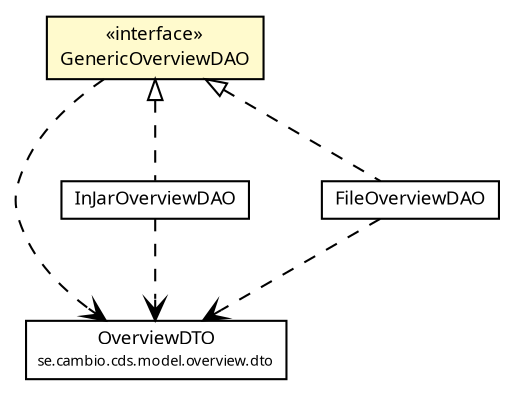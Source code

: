 #!/usr/local/bin/dot
#
# Class diagram 
# Generated by UMLGraph version R5_6 (http://www.umlgraph.org/)
#

digraph G {
	edge [fontname="Trebuchet MS",fontsize=10,labelfontname="Trebuchet MS",labelfontsize=10];
	node [fontname="Trebuchet MS",fontsize=10,shape=plaintext];
	nodesep=0.25;
	ranksep=0.5;
	// se.cambio.cds.model.overview.dto.OverviewDTO
	c217983 [label=<<table title="se.cambio.cds.model.overview.dto.OverviewDTO" border="0" cellborder="1" cellspacing="0" cellpadding="2" port="p" href="../dto/OverviewDTO.html">
		<tr><td><table border="0" cellspacing="0" cellpadding="1">
<tr><td align="center" balign="center"><font face="Trebuchet MS"> OverviewDTO </font></td></tr>
<tr><td align="center" balign="center"><font face="Trebuchet MS" point-size="7.0"> se.cambio.cds.model.overview.dto </font></td></tr>
		</table></td></tr>
		</table>>, URL="../dto/OverviewDTO.html", fontname="Trebuchet MS", fontcolor="black", fontsize=9.0];
	// se.cambio.cds.model.overview.dao.InJarOverviewDAO
	c218063 [label=<<table title="se.cambio.cds.model.overview.dao.InJarOverviewDAO" border="0" cellborder="1" cellspacing="0" cellpadding="2" port="p" href="./InJarOverviewDAO.html">
		<tr><td><table border="0" cellspacing="0" cellpadding="1">
<tr><td align="center" balign="center"><font face="Trebuchet MS"> InJarOverviewDAO </font></td></tr>
		</table></td></tr>
		</table>>, URL="./InJarOverviewDAO.html", fontname="Trebuchet MS", fontcolor="black", fontsize=9.0];
	// se.cambio.cds.model.overview.dao.GenericOverviewDAO
	c218065 [label=<<table title="se.cambio.cds.model.overview.dao.GenericOverviewDAO" border="0" cellborder="1" cellspacing="0" cellpadding="2" port="p" bgcolor="lemonChiffon" href="./GenericOverviewDAO.html">
		<tr><td><table border="0" cellspacing="0" cellpadding="1">
<tr><td align="center" balign="center"> &#171;interface&#187; </td></tr>
<tr><td align="center" balign="center"><font face="Trebuchet MS"> GenericOverviewDAO </font></td></tr>
		</table></td></tr>
		</table>>, URL="./GenericOverviewDAO.html", fontname="Trebuchet MS", fontcolor="black", fontsize=9.0];
	// se.cambio.cds.model.overview.dao.FileOverviewDAO
	c218066 [label=<<table title="se.cambio.cds.model.overview.dao.FileOverviewDAO" border="0" cellborder="1" cellspacing="0" cellpadding="2" port="p" href="./FileOverviewDAO.html">
		<tr><td><table border="0" cellspacing="0" cellpadding="1">
<tr><td align="center" balign="center"><font face="Trebuchet MS"> FileOverviewDAO </font></td></tr>
		</table></td></tr>
		</table>>, URL="./FileOverviewDAO.html", fontname="Trebuchet MS", fontcolor="black", fontsize=9.0];
	//se.cambio.cds.model.overview.dao.InJarOverviewDAO implements se.cambio.cds.model.overview.dao.GenericOverviewDAO
	c218065:p -> c218063:p [dir=back,arrowtail=empty,style=dashed];
	//se.cambio.cds.model.overview.dao.FileOverviewDAO implements se.cambio.cds.model.overview.dao.GenericOverviewDAO
	c218065:p -> c218066:p [dir=back,arrowtail=empty,style=dashed];
	// se.cambio.cds.model.overview.dao.InJarOverviewDAO DEPEND se.cambio.cds.model.overview.dto.OverviewDTO
	c218063:p -> c217983:p [taillabel="", label="", headlabel="", fontname="Trebuchet MS", fontcolor="black", fontsize=10.0, color="black", arrowhead=open, style=dashed];
	// se.cambio.cds.model.overview.dao.GenericOverviewDAO DEPEND se.cambio.cds.model.overview.dto.OverviewDTO
	c218065:p -> c217983:p [taillabel="", label="", headlabel="", fontname="Trebuchet MS", fontcolor="black", fontsize=10.0, color="black", arrowhead=open, style=dashed];
	// se.cambio.cds.model.overview.dao.FileOverviewDAO DEPEND se.cambio.cds.model.overview.dto.OverviewDTO
	c218066:p -> c217983:p [taillabel="", label="", headlabel="", fontname="Trebuchet MS", fontcolor="black", fontsize=10.0, color="black", arrowhead=open, style=dashed];
}

